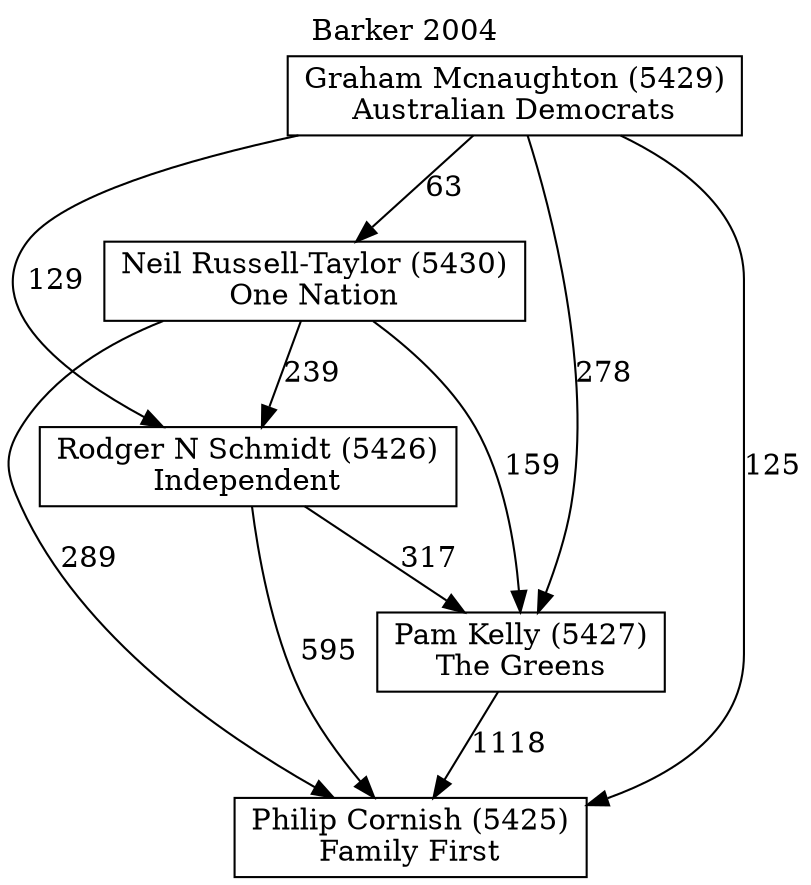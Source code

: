 // House preference flow
digraph "Philip Cornish (5425)_Barker_2004" {
	graph [label="Barker 2004" labelloc=t mclimit=10]
	node [shape=box]
	"Philip Cornish (5425)" [label="Philip Cornish (5425)
Family First"]
	"Pam Kelly (5427)" [label="Pam Kelly (5427)
The Greens"]
	"Rodger N Schmidt (5426)" [label="Rodger N Schmidt (5426)
Independent"]
	"Neil Russell-Taylor (5430)" [label="Neil Russell-Taylor (5430)
One Nation"]
	"Graham Mcnaughton (5429)" [label="Graham Mcnaughton (5429)
Australian Democrats"]
	"Pam Kelly (5427)" -> "Philip Cornish (5425)" [label=1118]
	"Rodger N Schmidt (5426)" -> "Pam Kelly (5427)" [label=317]
	"Neil Russell-Taylor (5430)" -> "Rodger N Schmidt (5426)" [label=239]
	"Graham Mcnaughton (5429)" -> "Neil Russell-Taylor (5430)" [label=63]
	"Rodger N Schmidt (5426)" -> "Philip Cornish (5425)" [label=595]
	"Neil Russell-Taylor (5430)" -> "Philip Cornish (5425)" [label=289]
	"Graham Mcnaughton (5429)" -> "Philip Cornish (5425)" [label=125]
	"Graham Mcnaughton (5429)" -> "Rodger N Schmidt (5426)" [label=129]
	"Neil Russell-Taylor (5430)" -> "Pam Kelly (5427)" [label=159]
	"Graham Mcnaughton (5429)" -> "Pam Kelly (5427)" [label=278]
}
